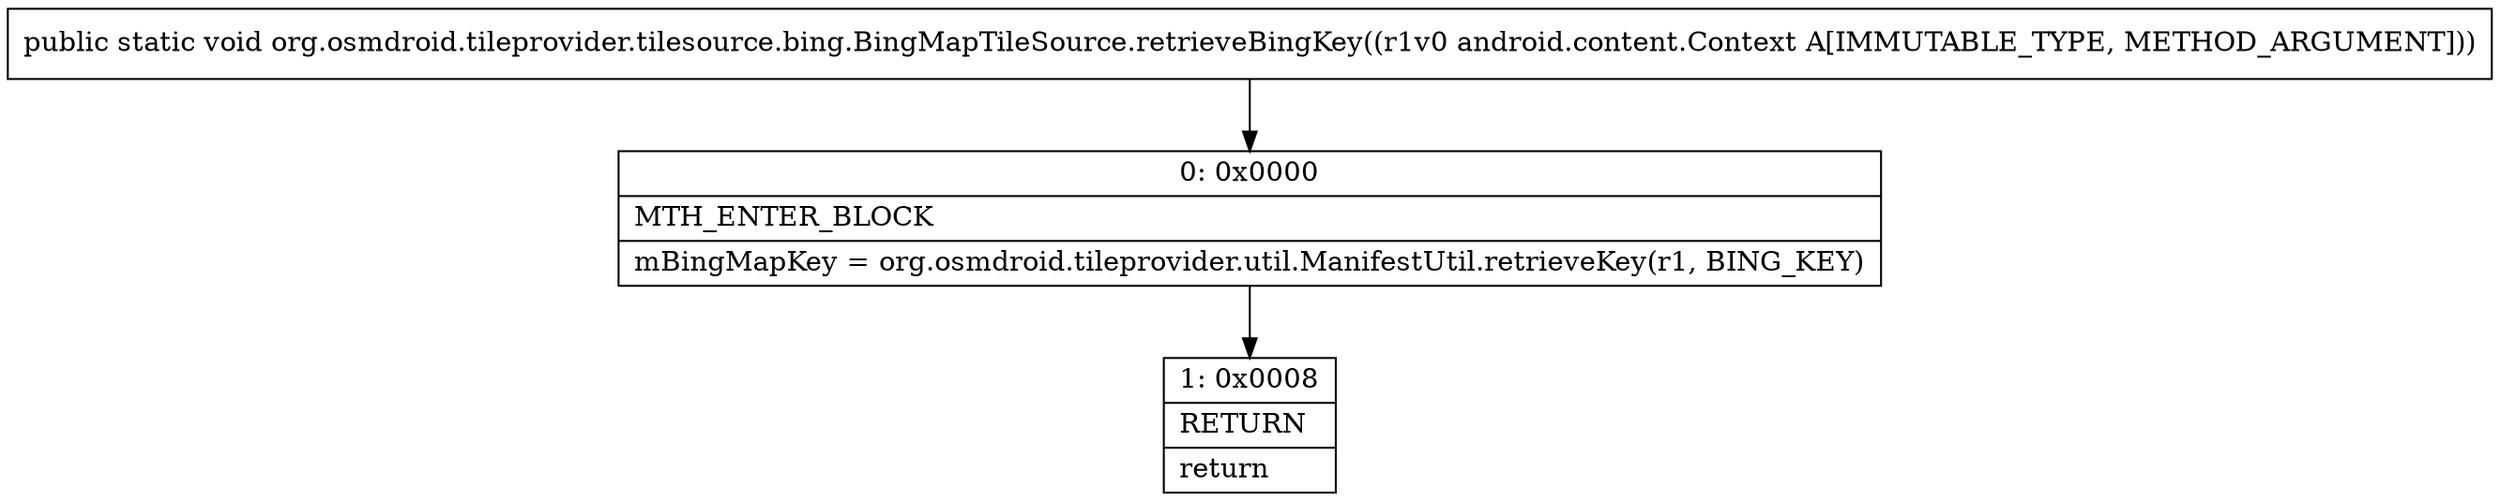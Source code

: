 digraph "CFG fororg.osmdroid.tileprovider.tilesource.bing.BingMapTileSource.retrieveBingKey(Landroid\/content\/Context;)V" {
Node_0 [shape=record,label="{0\:\ 0x0000|MTH_ENTER_BLOCK\l|mBingMapKey = org.osmdroid.tileprovider.util.ManifestUtil.retrieveKey(r1, BING_KEY)\l}"];
Node_1 [shape=record,label="{1\:\ 0x0008|RETURN\l|return\l}"];
MethodNode[shape=record,label="{public static void org.osmdroid.tileprovider.tilesource.bing.BingMapTileSource.retrieveBingKey((r1v0 android.content.Context A[IMMUTABLE_TYPE, METHOD_ARGUMENT])) }"];
MethodNode -> Node_0;
Node_0 -> Node_1;
}

